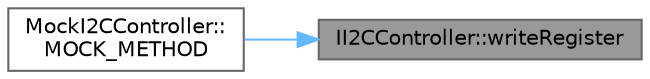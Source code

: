 digraph "II2CController::writeRegister"
{
 // LATEX_PDF_SIZE
  bgcolor="transparent";
  edge [fontname=Helvetica,fontsize=10,labelfontname=Helvetica,labelfontsize=10];
  node [fontname=Helvetica,fontsize=10,shape=box,height=0.2,width=0.4];
  rankdir="RL";
  Node1 [id="Node000001",label="II2CController::writeRegister",height=0.2,width=0.4,color="gray40", fillcolor="grey60", style="filled", fontcolor="black",tooltip=" "];
  Node1 -> Node2 [id="edge1_Node000001_Node000002",dir="back",color="steelblue1",style="solid",tooltip=" "];
  Node2 [id="Node000002",label="MockI2CController::\lMOCK_METHOD",height=0.2,width=0.4,color="grey40", fillcolor="white", style="filled",URL="$classMockI2CController.html#af3c3fa24a2df756596908663b1312496",tooltip="Mocked method to initialize the I2C controller."];
}
